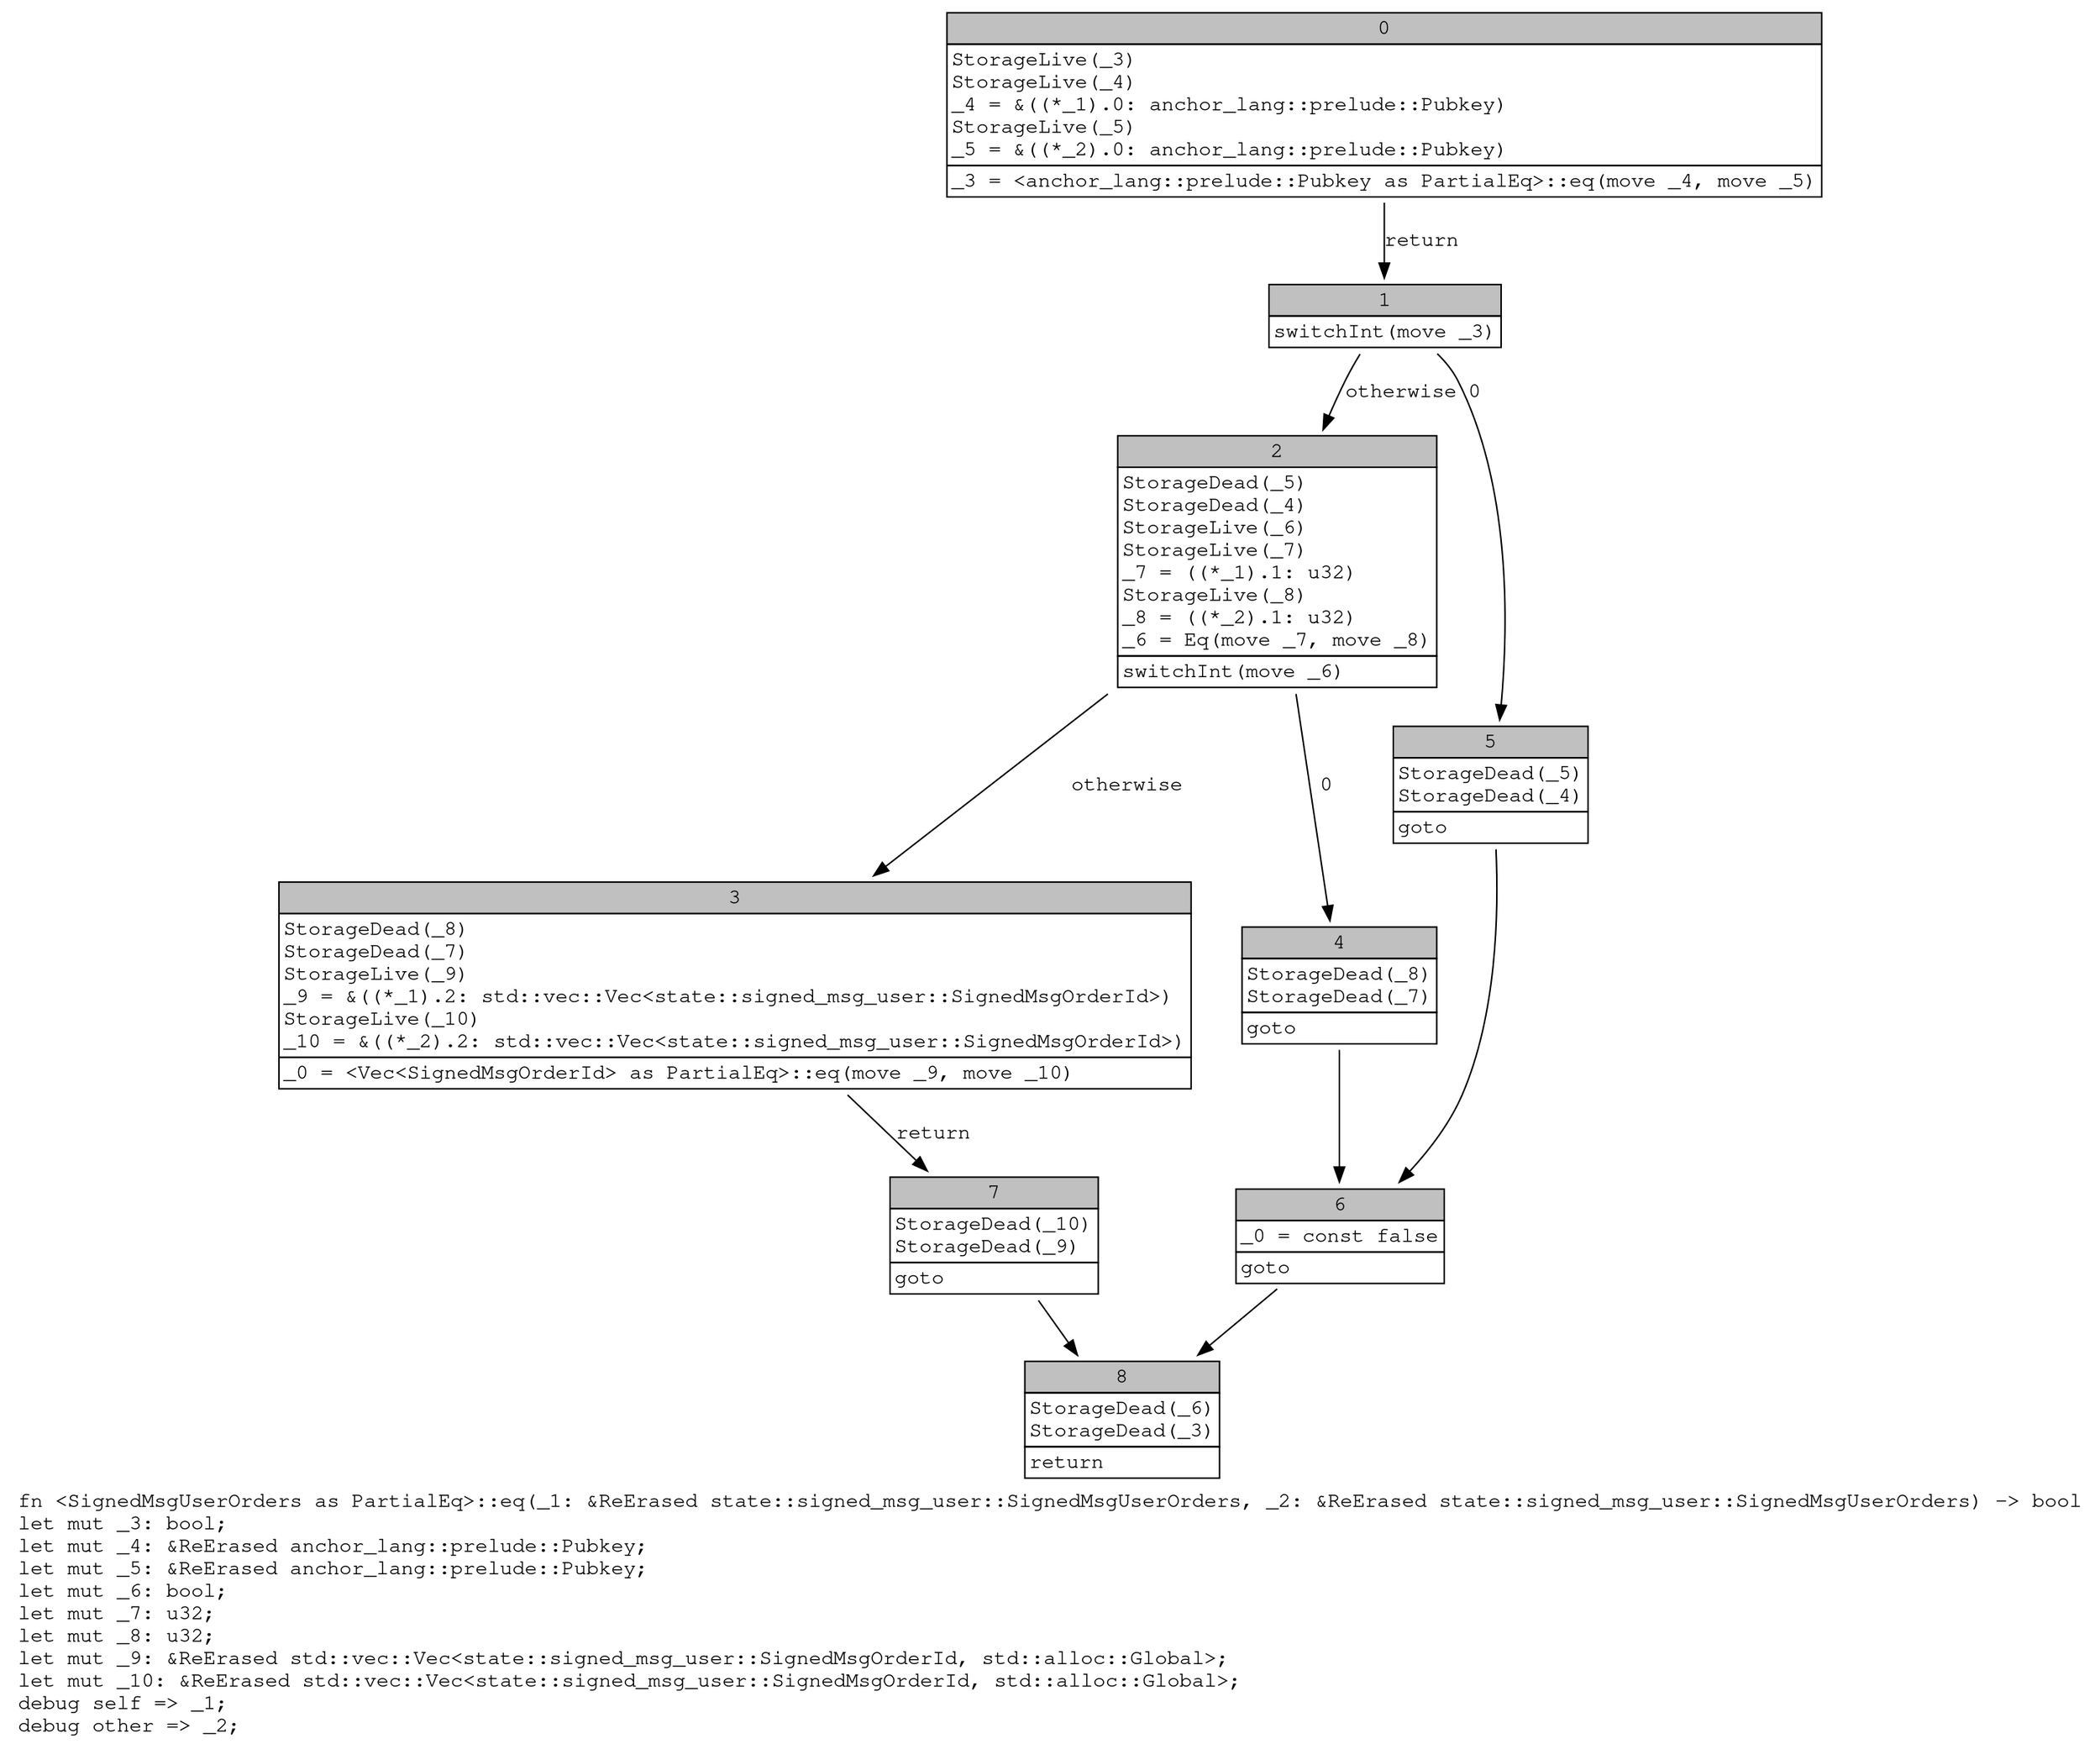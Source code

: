 digraph Mir_0_17712 {
    graph [fontname="Courier, monospace"];
    node [fontname="Courier, monospace"];
    edge [fontname="Courier, monospace"];
    label=<fn &lt;SignedMsgUserOrders as PartialEq&gt;::eq(_1: &amp;ReErased state::signed_msg_user::SignedMsgUserOrders, _2: &amp;ReErased state::signed_msg_user::SignedMsgUserOrders) -&gt; bool<br align="left"/>let mut _3: bool;<br align="left"/>let mut _4: &amp;ReErased anchor_lang::prelude::Pubkey;<br align="left"/>let mut _5: &amp;ReErased anchor_lang::prelude::Pubkey;<br align="left"/>let mut _6: bool;<br align="left"/>let mut _7: u32;<br align="left"/>let mut _8: u32;<br align="left"/>let mut _9: &amp;ReErased std::vec::Vec&lt;state::signed_msg_user::SignedMsgOrderId, std::alloc::Global&gt;;<br align="left"/>let mut _10: &amp;ReErased std::vec::Vec&lt;state::signed_msg_user::SignedMsgOrderId, std::alloc::Global&gt;;<br align="left"/>debug self =&gt; _1;<br align="left"/>debug other =&gt; _2;<br align="left"/>>;
    bb0__0_17712 [shape="none", label=<<table border="0" cellborder="1" cellspacing="0"><tr><td bgcolor="gray" align="center" colspan="1">0</td></tr><tr><td align="left" balign="left">StorageLive(_3)<br/>StorageLive(_4)<br/>_4 = &amp;((*_1).0: anchor_lang::prelude::Pubkey)<br/>StorageLive(_5)<br/>_5 = &amp;((*_2).0: anchor_lang::prelude::Pubkey)<br/></td></tr><tr><td align="left">_3 = &lt;anchor_lang::prelude::Pubkey as PartialEq&gt;::eq(move _4, move _5)</td></tr></table>>];
    bb1__0_17712 [shape="none", label=<<table border="0" cellborder="1" cellspacing="0"><tr><td bgcolor="gray" align="center" colspan="1">1</td></tr><tr><td align="left">switchInt(move _3)</td></tr></table>>];
    bb2__0_17712 [shape="none", label=<<table border="0" cellborder="1" cellspacing="0"><tr><td bgcolor="gray" align="center" colspan="1">2</td></tr><tr><td align="left" balign="left">StorageDead(_5)<br/>StorageDead(_4)<br/>StorageLive(_6)<br/>StorageLive(_7)<br/>_7 = ((*_1).1: u32)<br/>StorageLive(_8)<br/>_8 = ((*_2).1: u32)<br/>_6 = Eq(move _7, move _8)<br/></td></tr><tr><td align="left">switchInt(move _6)</td></tr></table>>];
    bb3__0_17712 [shape="none", label=<<table border="0" cellborder="1" cellspacing="0"><tr><td bgcolor="gray" align="center" colspan="1">3</td></tr><tr><td align="left" balign="left">StorageDead(_8)<br/>StorageDead(_7)<br/>StorageLive(_9)<br/>_9 = &amp;((*_1).2: std::vec::Vec&lt;state::signed_msg_user::SignedMsgOrderId&gt;)<br/>StorageLive(_10)<br/>_10 = &amp;((*_2).2: std::vec::Vec&lt;state::signed_msg_user::SignedMsgOrderId&gt;)<br/></td></tr><tr><td align="left">_0 = &lt;Vec&lt;SignedMsgOrderId&gt; as PartialEq&gt;::eq(move _9, move _10)</td></tr></table>>];
    bb4__0_17712 [shape="none", label=<<table border="0" cellborder="1" cellspacing="0"><tr><td bgcolor="gray" align="center" colspan="1">4</td></tr><tr><td align="left" balign="left">StorageDead(_8)<br/>StorageDead(_7)<br/></td></tr><tr><td align="left">goto</td></tr></table>>];
    bb5__0_17712 [shape="none", label=<<table border="0" cellborder="1" cellspacing="0"><tr><td bgcolor="gray" align="center" colspan="1">5</td></tr><tr><td align="left" balign="left">StorageDead(_5)<br/>StorageDead(_4)<br/></td></tr><tr><td align="left">goto</td></tr></table>>];
    bb6__0_17712 [shape="none", label=<<table border="0" cellborder="1" cellspacing="0"><tr><td bgcolor="gray" align="center" colspan="1">6</td></tr><tr><td align="left" balign="left">_0 = const false<br/></td></tr><tr><td align="left">goto</td></tr></table>>];
    bb7__0_17712 [shape="none", label=<<table border="0" cellborder="1" cellspacing="0"><tr><td bgcolor="gray" align="center" colspan="1">7</td></tr><tr><td align="left" balign="left">StorageDead(_10)<br/>StorageDead(_9)<br/></td></tr><tr><td align="left">goto</td></tr></table>>];
    bb8__0_17712 [shape="none", label=<<table border="0" cellborder="1" cellspacing="0"><tr><td bgcolor="gray" align="center" colspan="1">8</td></tr><tr><td align="left" balign="left">StorageDead(_6)<br/>StorageDead(_3)<br/></td></tr><tr><td align="left">return</td></tr></table>>];
    bb0__0_17712 -> bb1__0_17712 [label="return"];
    bb1__0_17712 -> bb5__0_17712 [label="0"];
    bb1__0_17712 -> bb2__0_17712 [label="otherwise"];
    bb2__0_17712 -> bb4__0_17712 [label="0"];
    bb2__0_17712 -> bb3__0_17712 [label="otherwise"];
    bb3__0_17712 -> bb7__0_17712 [label="return"];
    bb4__0_17712 -> bb6__0_17712 [label=""];
    bb5__0_17712 -> bb6__0_17712 [label=""];
    bb6__0_17712 -> bb8__0_17712 [label=""];
    bb7__0_17712 -> bb8__0_17712 [label=""];
}
